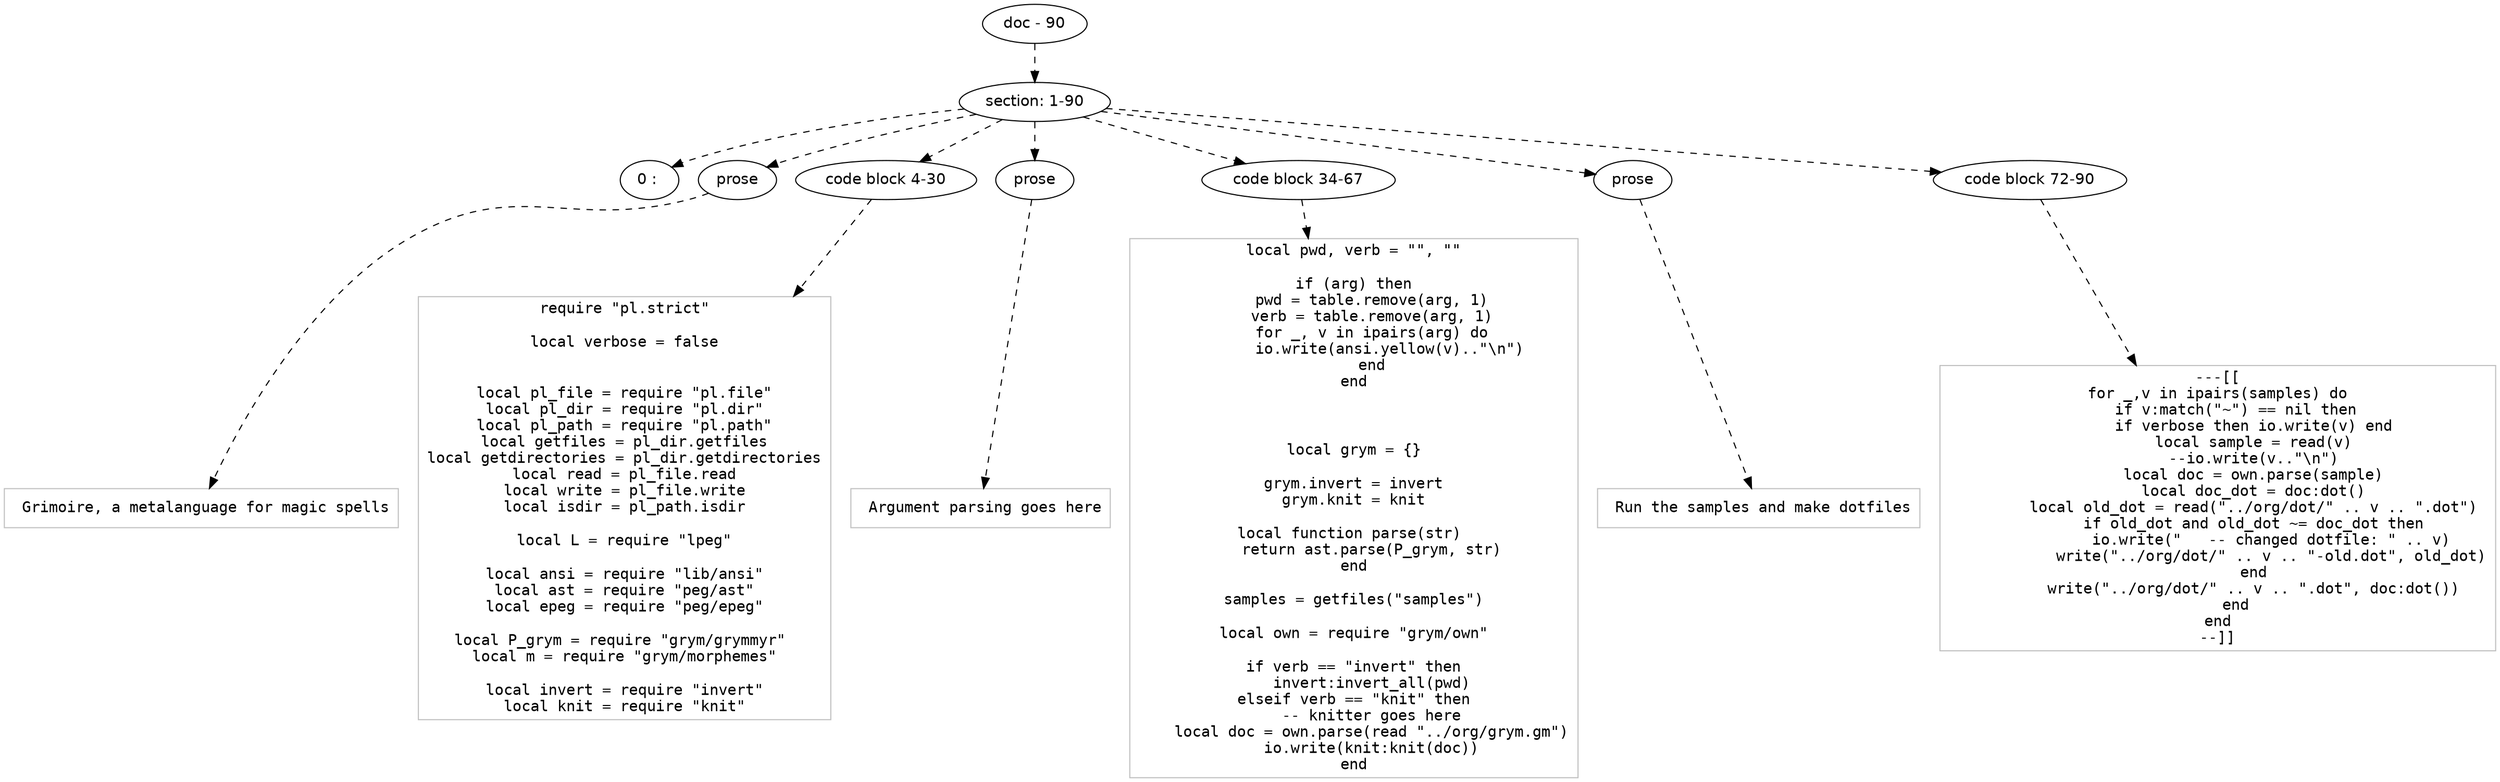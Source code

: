 digraph hierarchy {

node [fontname=Helvetica]
edge [style=dashed]

doc_0 [label="doc - 90"]


doc_0 -> { section_1}
{rank=same; section_1}

section_1 [label="section: 1-90"]


section_1 -> { header_2 prose_3 codeblock_4 prose_5 codeblock_6 prose_7 codeblock_8}
{rank=same; header_2 prose_3 codeblock_4 prose_5 codeblock_6 prose_7 codeblock_8}

header_2 [label="0 : "]

prose_3 [label="prose"]

codeblock_4 [label="code block 4-30"]

prose_5 [label="prose"]

codeblock_6 [label="code block 34-67"]

prose_7 [label="prose"]

codeblock_8 [label="code block 72-90"]


prose_3 -> leaf_9
leaf_9  [color=Gray,shape=rectangle,fontname=Inconsolata,label=" Grimoire, a metalanguage for magic spells
"]
codeblock_4 -> leaf_10
leaf_10  [color=Gray,shape=rectangle,fontname=Inconsolata,label="require \"pl.strict\"

local verbose = false


local pl_file = require \"pl.file\"
local pl_dir = require \"pl.dir\"
local pl_path = require \"pl.path\"
local getfiles = pl_dir.getfiles
local getdirectories = pl_dir.getdirectories
local read = pl_file.read
local write = pl_file.write
local isdir = pl_path.isdir

local L = require \"lpeg\"

local ansi = require \"lib/ansi\"
local ast = require \"peg/ast\"
local epeg = require \"peg/epeg\"

local P_grym = require \"grym/grymmyr\" 
local m = require \"grym/morphemes\"

local invert = require \"invert\"
local knit = require \"knit\""]
prose_5 -> leaf_11
leaf_11  [color=Gray,shape=rectangle,fontname=Inconsolata,label=" Argument parsing goes here
"]
codeblock_6 -> leaf_12
leaf_12  [color=Gray,shape=rectangle,fontname=Inconsolata,label="local pwd, verb = \"\", \"\"

if (arg) then
    pwd = table.remove(arg, 1)
    verb = table.remove(arg, 1)
    for _, v in ipairs(arg) do
        io.write(ansi.yellow(v)..\"\\n\")
    end
end



local grym = {}

grym.invert = invert
grym.knit = knit

local function parse(str) 
    return ast.parse(P_grym, str)
end

samples = getfiles(\"samples\")

local own = require \"grym/own\"

if verb == \"invert\" then
    invert:invert_all(pwd)
elseif verb == \"knit\" then
    -- knitter goes here
    local doc = own.parse(read \"../org/grym.gm\")
    io.write(knit:knit(doc))
end"]
prose_7 -> leaf_13
leaf_13  [color=Gray,shape=rectangle,fontname=Inconsolata,label=" Run the samples and make dotfiles
"]
codeblock_8 -> leaf_14
leaf_14  [color=Gray,shape=rectangle,fontname=Inconsolata,label="---[[
for _,v in ipairs(samples) do
    if v:match(\"~\") == nil then
        if verbose then io.write(v) end
        local sample = read(v)
        --io.write(v..\"\\n\")
        local doc = own.parse(sample)
        local doc_dot = doc:dot()
        local old_dot = read(\"../org/dot/\" .. v .. \".dot\")
        if old_dot and old_dot ~= doc_dot then
            io.write(\"   -- changed dotfile: \" .. v)
            write(\"../org/dot/\" .. v .. \"-old.dot\", old_dot)
        end
        write(\"../org/dot/\" .. v .. \".dot\", doc:dot())
    end
end
--]]"]

}
